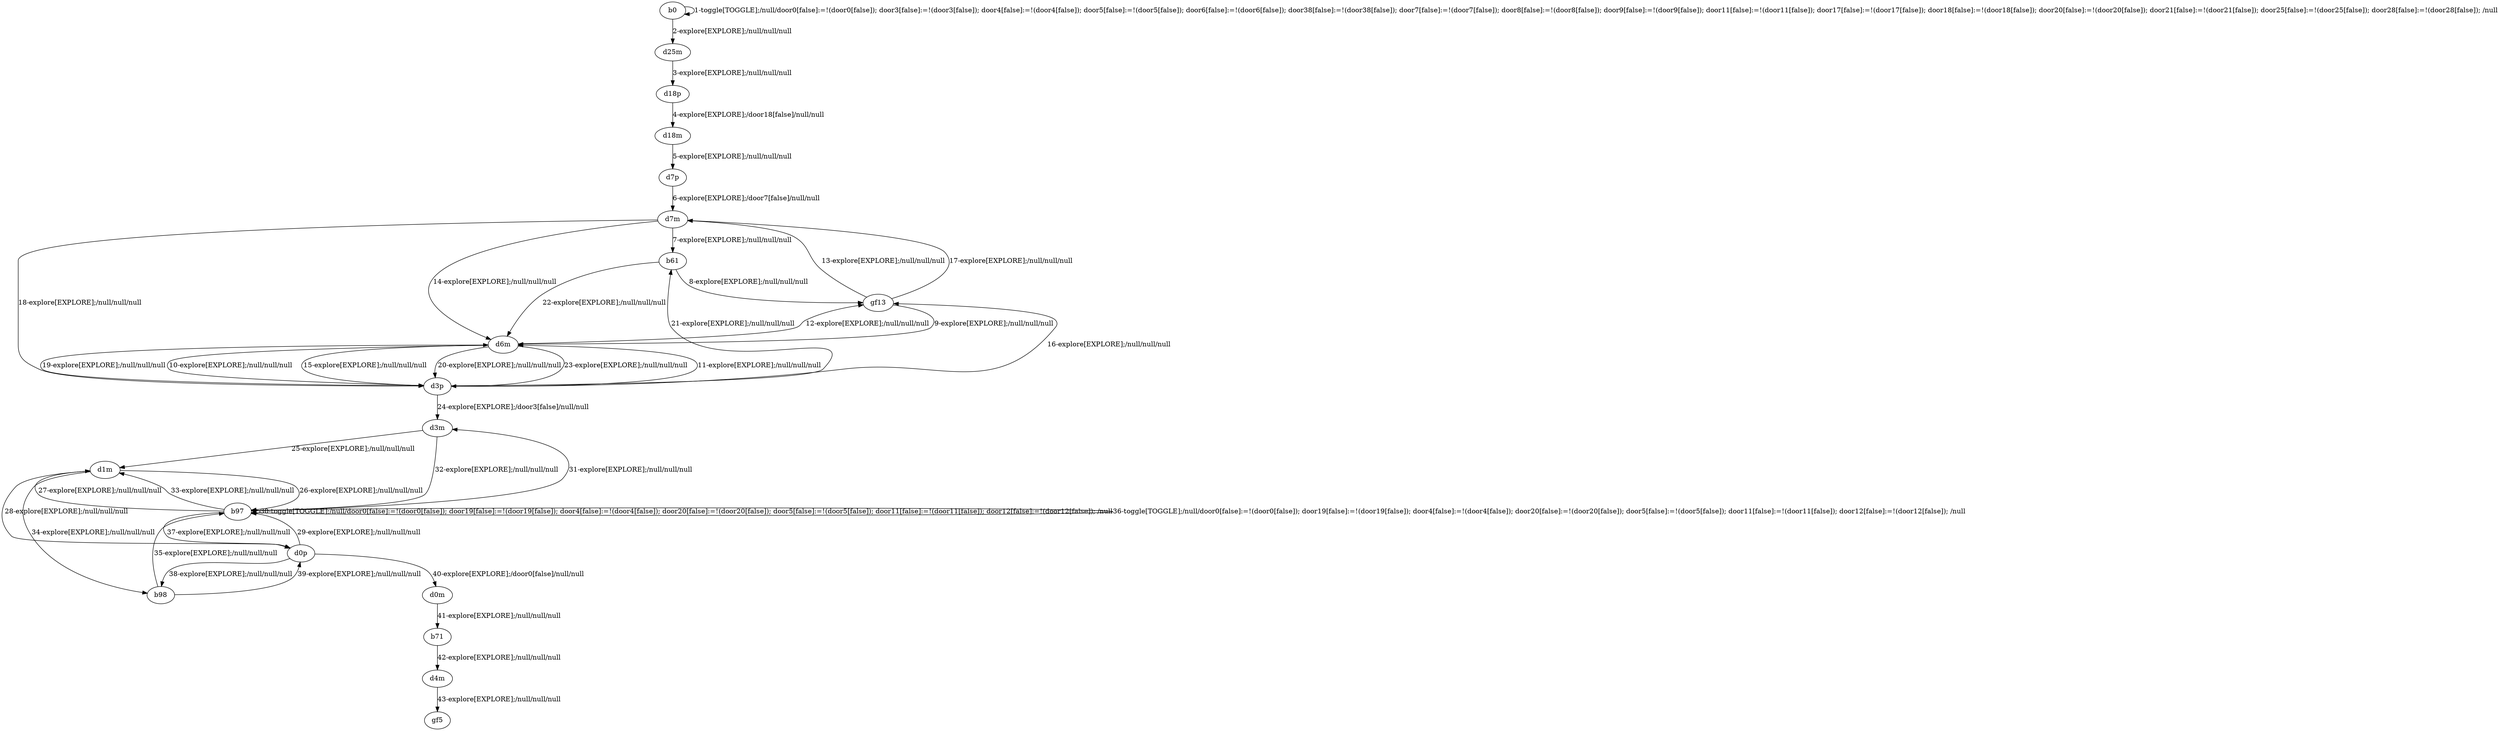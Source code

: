 # Total number of goals covered by this test: 1
# d4m --> gf5

digraph g {
"b0" -> "b0" [label = "1-toggle[TOGGLE];/null/door0[false]:=!(door0[false]); door3[false]:=!(door3[false]); door4[false]:=!(door4[false]); door5[false]:=!(door5[false]); door6[false]:=!(door6[false]); door38[false]:=!(door38[false]); door7[false]:=!(door7[false]); door8[false]:=!(door8[false]); door9[false]:=!(door9[false]); door11[false]:=!(door11[false]); door17[false]:=!(door17[false]); door18[false]:=!(door18[false]); door20[false]:=!(door20[false]); door21[false]:=!(door21[false]); door25[false]:=!(door25[false]); door28[false]:=!(door28[false]); /null"];
"b0" -> "d25m" [label = "2-explore[EXPLORE];/null/null/null"];
"d25m" -> "d18p" [label = "3-explore[EXPLORE];/null/null/null"];
"d18p" -> "d18m" [label = "4-explore[EXPLORE];/door18[false]/null/null"];
"d18m" -> "d7p" [label = "5-explore[EXPLORE];/null/null/null"];
"d7p" -> "d7m" [label = "6-explore[EXPLORE];/door7[false]/null/null"];
"d7m" -> "b61" [label = "7-explore[EXPLORE];/null/null/null"];
"b61" -> "gf13" [label = "8-explore[EXPLORE];/null/null/null"];
"gf13" -> "d6m" [label = "9-explore[EXPLORE];/null/null/null"];
"d6m" -> "d3p" [label = "10-explore[EXPLORE];/null/null/null"];
"d3p" -> "d6m" [label = "11-explore[EXPLORE];/null/null/null"];
"d6m" -> "gf13" [label = "12-explore[EXPLORE];/null/null/null"];
"gf13" -> "d7m" [label = "13-explore[EXPLORE];/null/null/null"];
"d7m" -> "d6m" [label = "14-explore[EXPLORE];/null/null/null"];
"d6m" -> "d3p" [label = "15-explore[EXPLORE];/null/null/null"];
"d3p" -> "gf13" [label = "16-explore[EXPLORE];/null/null/null"];
"gf13" -> "d7m" [label = "17-explore[EXPLORE];/null/null/null"];
"d7m" -> "d3p" [label = "18-explore[EXPLORE];/null/null/null"];
"d3p" -> "d6m" [label = "19-explore[EXPLORE];/null/null/null"];
"d6m" -> "d3p" [label = "20-explore[EXPLORE];/null/null/null"];
"d3p" -> "b61" [label = "21-explore[EXPLORE];/null/null/null"];
"b61" -> "d6m" [label = "22-explore[EXPLORE];/null/null/null"];
"d6m" -> "d3p" [label = "23-explore[EXPLORE];/null/null/null"];
"d3p" -> "d3m" [label = "24-explore[EXPLORE];/door3[false]/null/null"];
"d3m" -> "d1m" [label = "25-explore[EXPLORE];/null/null/null"];
"d1m" -> "b97" [label = "26-explore[EXPLORE];/null/null/null"];
"b97" -> "d1m" [label = "27-explore[EXPLORE];/null/null/null"];
"d1m" -> "d0p" [label = "28-explore[EXPLORE];/null/null/null"];
"d0p" -> "b97" [label = "29-explore[EXPLORE];/null/null/null"];
"b97" -> "b97" [label = "30-toggle[TOGGLE];/null/door0[false]:=!(door0[false]); door19[false]:=!(door19[false]); door4[false]:=!(door4[false]); door20[false]:=!(door20[false]); door5[false]:=!(door5[false]); door11[false]:=!(door11[false]); door12[false]:=!(door12[false]); /null"];
"b97" -> "d3m" [label = "31-explore[EXPLORE];/null/null/null"];
"d3m" -> "b97" [label = "32-explore[EXPLORE];/null/null/null"];
"b97" -> "d1m" [label = "33-explore[EXPLORE];/null/null/null"];
"d1m" -> "b98" [label = "34-explore[EXPLORE];/null/null/null"];
"b98" -> "b97" [label = "35-explore[EXPLORE];/null/null/null"];
"b97" -> "b97" [label = "36-toggle[TOGGLE];/null/door0[false]:=!(door0[false]); door19[false]:=!(door19[false]); door4[false]:=!(door4[false]); door20[false]:=!(door20[false]); door5[false]:=!(door5[false]); door11[false]:=!(door11[false]); door12[false]:=!(door12[false]); /null"];
"b97" -> "d0p" [label = "37-explore[EXPLORE];/null/null/null"];
"d0p" -> "b98" [label = "38-explore[EXPLORE];/null/null/null"];
"b98" -> "d0p" [label = "39-explore[EXPLORE];/null/null/null"];
"d0p" -> "d0m" [label = "40-explore[EXPLORE];/door0[false]/null/null"];
"d0m" -> "b71" [label = "41-explore[EXPLORE];/null/null/null"];
"b71" -> "d4m" [label = "42-explore[EXPLORE];/null/null/null"];
"d4m" -> "gf5" [label = "43-explore[EXPLORE];/null/null/null"];
}